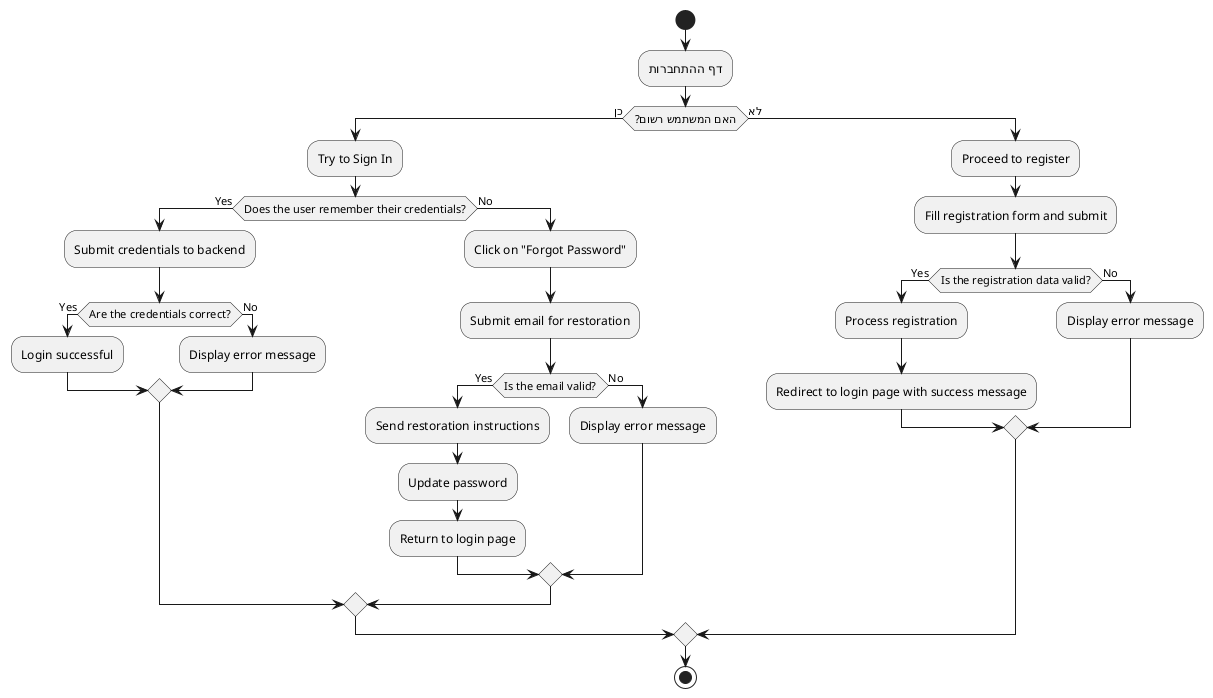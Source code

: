 @startuml
start

:דף ההתחברות;

if (האם המשתמש רשום?) then (כן)
    :Try to Sign In;
    if (Does the user remember their credentials?) then (Yes)
        :Submit credentials to backend;
        if (Are the credentials correct?) then (Yes)
            :Login successful;
        else (No)
            :Display error message;
        endif
    else (No)
        :Click on "Forgot Password";
        :Submit email for restoration;
        if (Is the email valid?) then (Yes)
            :Send restoration instructions;
            :Update password;
            :Return to login page;
        else (No)
            :Display error message;
        endif
    endif
else (לא)
    :Proceed to register;
    :Fill registration form and submit;
    if (Is the registration data valid?) then (Yes)
        :Process registration;
        :Redirect to login page with success message;
    else (No)
        :Display error message;
    endif
endif

stop
@enduml